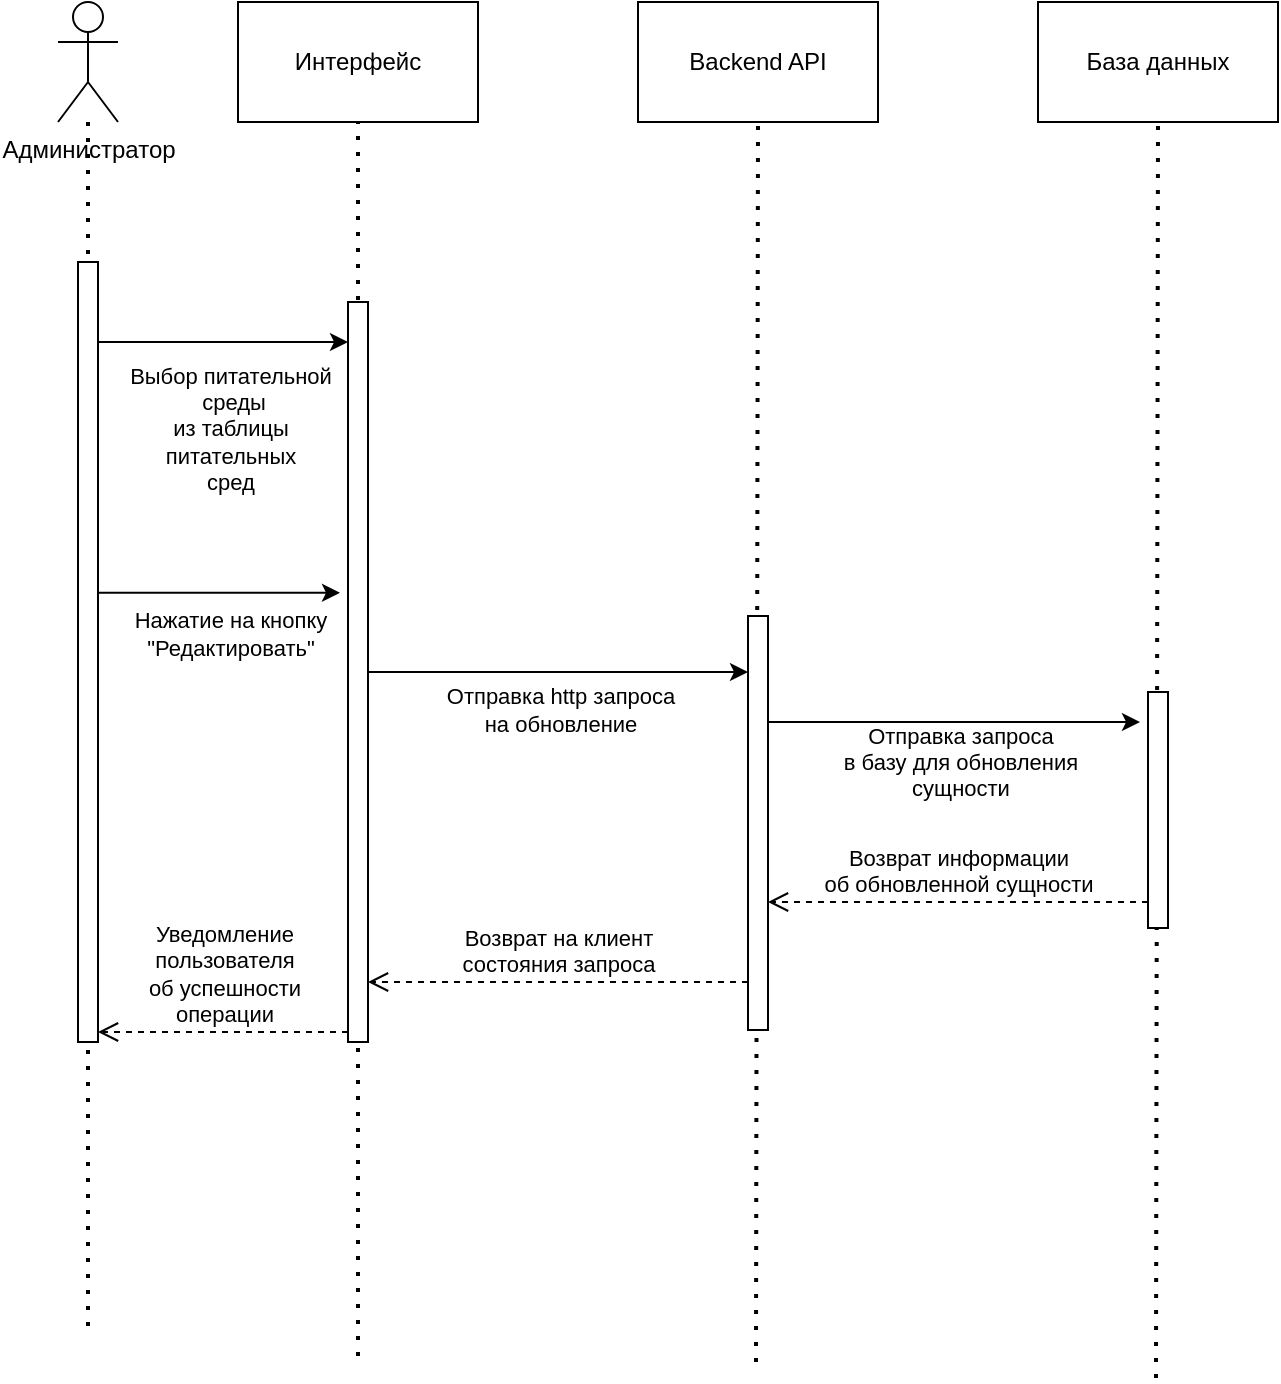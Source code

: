 <mxfile version="22.1.11" type="github">
  <diagram name="Page-1" id="NRJ2blc_Q_m7ArETwhE-">
    <mxGraphModel dx="1400" dy="738" grid="0" gridSize="10" guides="1" tooltips="1" connect="1" arrows="1" fold="1" page="1" pageScale="1" pageWidth="850" pageHeight="1100" math="0" shadow="0">
      <root>
        <mxCell id="0" />
        <mxCell id="1" parent="0" />
        <mxCell id="fhlqO3T2xSiKC0W6ooTY-1" value="" style="endArrow=none;dashed=1;html=1;dashPattern=1 3;strokeWidth=2;rounded=0;" edge="1" parent="1" source="fhlqO3T2xSiKC0W6ooTY-5">
          <mxGeometry width="50" height="50" relative="1" as="geometry">
            <mxPoint x="229" y="360" as="sourcePoint" />
            <mxPoint x="94" y="747" as="targetPoint" />
          </mxGeometry>
        </mxCell>
        <mxCell id="fhlqO3T2xSiKC0W6ooTY-2" value="" style="endArrow=none;dashed=1;html=1;dashPattern=1 3;strokeWidth=2;rounded=0;entryX=0.5;entryY=1;entryDx=0;entryDy=0;" edge="1" parent="1" target="fhlqO3T2xSiKC0W6ooTY-6">
          <mxGeometry width="50" height="50" relative="1" as="geometry">
            <mxPoint x="229" y="757" as="sourcePoint" />
            <mxPoint x="279" y="310" as="targetPoint" />
          </mxGeometry>
        </mxCell>
        <mxCell id="fhlqO3T2xSiKC0W6ooTY-3" value="" style="endArrow=none;dashed=1;html=1;dashPattern=1 3;strokeWidth=2;rounded=0;entryX=0.5;entryY=1;entryDx=0;entryDy=0;" edge="1" parent="1" target="fhlqO3T2xSiKC0W6ooTY-9">
          <mxGeometry width="50" height="50" relative="1" as="geometry">
            <mxPoint x="428" y="760" as="sourcePoint" />
            <mxPoint x="279" y="310" as="targetPoint" />
          </mxGeometry>
        </mxCell>
        <mxCell id="fhlqO3T2xSiKC0W6ooTY-4" value="" style="endArrow=none;dashed=1;html=1;dashPattern=1 3;strokeWidth=2;rounded=0;entryX=0.5;entryY=1;entryDx=0;entryDy=0;" edge="1" parent="1" target="fhlqO3T2xSiKC0W6ooTY-11">
          <mxGeometry width="50" height="50" relative="1" as="geometry">
            <mxPoint x="628" y="768" as="sourcePoint" />
            <mxPoint x="279" y="310" as="targetPoint" />
          </mxGeometry>
        </mxCell>
        <mxCell id="fhlqO3T2xSiKC0W6ooTY-5" value="&lt;div&gt;Администратор&lt;/div&gt;" style="shape=umlActor;verticalLabelPosition=bottom;verticalAlign=top;html=1;outlineConnect=0;align=center;horizontal=1;labelPosition=center;" vertex="1" parent="1">
          <mxGeometry x="79" y="80" width="30" height="60" as="geometry" />
        </mxCell>
        <mxCell id="fhlqO3T2xSiKC0W6ooTY-6" value="Интерфейс" style="rounded=0;whiteSpace=wrap;html=1;" vertex="1" parent="1">
          <mxGeometry x="169" y="80" width="120" height="60" as="geometry" />
        </mxCell>
        <mxCell id="fhlqO3T2xSiKC0W6ooTY-7" value="" style="html=1;points=[[0,0,0,0,5],[0,1,0,0,-5],[1,0,0,0,5],[1,1,0,0,-5]];perimeter=orthogonalPerimeter;outlineConnect=0;targetShapes=umlLifeline;portConstraint=eastwest;newEdgeStyle={&quot;curved&quot;:0,&quot;rounded&quot;:0};" vertex="1" parent="1">
          <mxGeometry x="89" y="210" width="10" height="390" as="geometry" />
        </mxCell>
        <mxCell id="fhlqO3T2xSiKC0W6ooTY-8" value="" style="html=1;points=[[0,0,0,0,5],[0,1,0,0,-5],[1,0,0,0,5],[1,1,0,0,-5]];perimeter=orthogonalPerimeter;outlineConnect=0;targetShapes=umlLifeline;portConstraint=eastwest;newEdgeStyle={&quot;curved&quot;:0,&quot;rounded&quot;:0};" vertex="1" parent="1">
          <mxGeometry x="224" y="230" width="10" height="370" as="geometry" />
        </mxCell>
        <mxCell id="fhlqO3T2xSiKC0W6ooTY-9" value="Backend API" style="rounded=0;whiteSpace=wrap;html=1;" vertex="1" parent="1">
          <mxGeometry x="369" y="80" width="120" height="60" as="geometry" />
        </mxCell>
        <mxCell id="fhlqO3T2xSiKC0W6ooTY-10" value="" style="html=1;points=[[0,0,0,0,5],[0,1,0,0,-5],[1,0,0,0,5],[1,1,0,0,-5]];perimeter=orthogonalPerimeter;outlineConnect=0;targetShapes=umlLifeline;portConstraint=eastwest;newEdgeStyle={&quot;curved&quot;:0,&quot;rounded&quot;:0};" vertex="1" parent="1">
          <mxGeometry x="424" y="387" width="10" height="207" as="geometry" />
        </mxCell>
        <mxCell id="fhlqO3T2xSiKC0W6ooTY-11" value="База данных" style="rounded=0;whiteSpace=wrap;html=1;" vertex="1" parent="1">
          <mxGeometry x="569" y="80" width="120" height="60" as="geometry" />
        </mxCell>
        <mxCell id="fhlqO3T2xSiKC0W6ooTY-12" value="" style="html=1;points=[[0,0,0,0,5],[0,1,0,0,-5],[1,0,0,0,5],[1,1,0,0,-5]];perimeter=orthogonalPerimeter;outlineConnect=0;targetShapes=umlLifeline;portConstraint=eastwest;newEdgeStyle={&quot;curved&quot;:0,&quot;rounded&quot;:0};" vertex="1" parent="1">
          <mxGeometry x="624" y="425" width="10" height="118" as="geometry" />
        </mxCell>
        <mxCell id="fhlqO3T2xSiKC0W6ooTY-13" value="" style="endArrow=classic;html=1;rounded=0;" edge="1" parent="1">
          <mxGeometry width="50" height="50" relative="1" as="geometry">
            <mxPoint x="99" y="250" as="sourcePoint" />
            <mxPoint x="224" y="250" as="targetPoint" />
            <Array as="points">
              <mxPoint x="179" y="250" />
            </Array>
          </mxGeometry>
        </mxCell>
        <mxCell id="fhlqO3T2xSiKC0W6ooTY-14" value="&lt;div&gt;Выбор питательной&lt;/div&gt;&lt;div&gt;&amp;nbsp;среды&lt;br&gt;&lt;/div&gt;&lt;div&gt;из таблицы&lt;/div&gt;&lt;div&gt;питательных&lt;/div&gt;&lt;div&gt;сред&lt;br&gt;&lt;/div&gt;&lt;div&gt;&lt;br&gt;&lt;/div&gt;" style="edgeLabel;html=1;align=center;verticalAlign=middle;resizable=0;points=[];" vertex="1" connectable="0" parent="fhlqO3T2xSiKC0W6ooTY-13">
          <mxGeometry x="-0.28" relative="1" as="geometry">
            <mxPoint x="21" y="50" as="offset" />
          </mxGeometry>
        </mxCell>
        <mxCell id="fhlqO3T2xSiKC0W6ooTY-15" value="" style="endArrow=classic;html=1;rounded=0;entryX=-0.4;entryY=0.393;entryDx=0;entryDy=0;entryPerimeter=0;" edge="1" parent="1" source="fhlqO3T2xSiKC0W6ooTY-7" target="fhlqO3T2xSiKC0W6ooTY-8">
          <mxGeometry width="50" height="50" relative="1" as="geometry">
            <mxPoint x="400" y="350" as="sourcePoint" />
            <mxPoint x="210" y="360" as="targetPoint" />
          </mxGeometry>
        </mxCell>
        <mxCell id="fhlqO3T2xSiKC0W6ooTY-16" value="&lt;div&gt;Нажатие на кнопку&lt;/div&gt;&lt;div&gt;&quot;Редактировать&quot;&lt;br&gt;&lt;/div&gt;" style="edgeLabel;html=1;align=center;verticalAlign=middle;resizable=0;points=[];" vertex="1" connectable="0" parent="fhlqO3T2xSiKC0W6ooTY-15">
          <mxGeometry x="-0.16" y="-1" relative="1" as="geometry">
            <mxPoint x="15" y="19" as="offset" />
          </mxGeometry>
        </mxCell>
        <mxCell id="fhlqO3T2xSiKC0W6ooTY-17" value="" style="endArrow=classic;html=1;rounded=0;" edge="1" parent="1" source="fhlqO3T2xSiKC0W6ooTY-8" target="fhlqO3T2xSiKC0W6ooTY-10">
          <mxGeometry width="50" height="50" relative="1" as="geometry">
            <mxPoint x="400" y="350" as="sourcePoint" />
            <mxPoint x="420" y="300" as="targetPoint" />
          </mxGeometry>
        </mxCell>
        <mxCell id="fhlqO3T2xSiKC0W6ooTY-18" value="&lt;div&gt;Отправка http запроса&lt;/div&gt;&lt;div&gt;на обновление&lt;br&gt;&lt;/div&gt;" style="edgeLabel;html=1;align=center;verticalAlign=middle;resizable=0;points=[];" vertex="1" connectable="0" parent="fhlqO3T2xSiKC0W6ooTY-17">
          <mxGeometry x="-0.316" relative="1" as="geometry">
            <mxPoint x="31" y="19" as="offset" />
          </mxGeometry>
        </mxCell>
        <mxCell id="fhlqO3T2xSiKC0W6ooTY-19" value="" style="endArrow=classic;html=1;rounded=0;entryX=-0.4;entryY=0.697;entryDx=0;entryDy=0;entryPerimeter=0;" edge="1" parent="1">
          <mxGeometry width="50" height="50" relative="1" as="geometry">
            <mxPoint x="434" y="440.001" as="sourcePoint" />
            <mxPoint x="620" y="440.001" as="targetPoint" />
          </mxGeometry>
        </mxCell>
        <mxCell id="fhlqO3T2xSiKC0W6ooTY-20" value="&lt;div&gt;Отправка запроса&lt;/div&gt;&lt;div&gt;в базу для обновления&lt;br&gt;&lt;/div&gt;&lt;div&gt;сущности&lt;br&gt;&lt;/div&gt;" style="edgeLabel;html=1;align=center;verticalAlign=middle;resizable=0;points=[];" vertex="1" connectable="0" parent="fhlqO3T2xSiKC0W6ooTY-19">
          <mxGeometry x="0.237" y="-2" relative="1" as="geometry">
            <mxPoint x="-19" y="18" as="offset" />
          </mxGeometry>
        </mxCell>
        <mxCell id="fhlqO3T2xSiKC0W6ooTY-21" value="&lt;div&gt;Возврат информации &lt;br&gt;&lt;/div&gt;&lt;div&gt;об обновленной сущности&lt;br&gt;&lt;/div&gt;" style="html=1;verticalAlign=bottom;endArrow=open;dashed=1;endSize=8;curved=0;rounded=0;" edge="1" parent="1" source="fhlqO3T2xSiKC0W6ooTY-12" target="fhlqO3T2xSiKC0W6ooTY-10">
          <mxGeometry relative="1" as="geometry">
            <mxPoint x="570" y="530" as="sourcePoint" />
            <mxPoint x="490" y="530" as="targetPoint" />
            <Array as="points">
              <mxPoint x="530" y="530" />
            </Array>
          </mxGeometry>
        </mxCell>
        <mxCell id="fhlqO3T2xSiKC0W6ooTY-22" value="&lt;div&gt;Возврат на клиент &lt;br&gt;&lt;/div&gt;&lt;div&gt;состояния запроса&lt;br&gt;&lt;/div&gt;" style="html=1;verticalAlign=bottom;endArrow=open;dashed=1;endSize=8;curved=0;rounded=0;" edge="1" parent="1">
          <mxGeometry relative="1" as="geometry">
            <mxPoint x="424" y="570" as="sourcePoint" />
            <mxPoint x="234" y="570" as="targetPoint" />
          </mxGeometry>
        </mxCell>
        <mxCell id="fhlqO3T2xSiKC0W6ooTY-23" value="&lt;div&gt;Уведомление &lt;br&gt;&lt;/div&gt;&lt;div&gt;пользователя&lt;/div&gt;&lt;div&gt;об успешности &lt;br&gt;&lt;/div&gt;&lt;div&gt;операции&lt;br&gt;&lt;/div&gt;" style="html=1;verticalAlign=bottom;endArrow=open;dashed=1;endSize=8;curved=0;rounded=0;entryX=1;entryY=1;entryDx=0;entryDy=-5;entryPerimeter=0;" edge="1" parent="1" source="fhlqO3T2xSiKC0W6ooTY-8" target="fhlqO3T2xSiKC0W6ooTY-7">
          <mxGeometry relative="1" as="geometry">
            <mxPoint x="190" y="593" as="sourcePoint" />
            <mxPoint x="110" y="593" as="targetPoint" />
          </mxGeometry>
        </mxCell>
      </root>
    </mxGraphModel>
  </diagram>
</mxfile>

